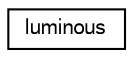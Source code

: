digraph "Graphical Class Hierarchy"
{
  edge [fontname="FreeSans",fontsize="10",labelfontname="FreeSans",labelfontsize="10"];
  node [fontname="FreeSans",fontsize="10",shape=record];
  rankdir="LR";
  Node1 [label="luminous",height=0.2,width=0.4,color="black", fillcolor="white", style="filled",URL="$classluminous.html",tooltip="Users&#39; API."];
}
